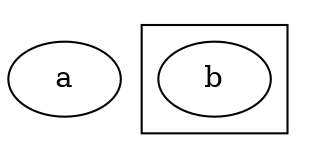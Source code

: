 digraph {
    class="red,green"
    a

    subgraph cluster_green {
        class="blue,green"
        b
    }
}
